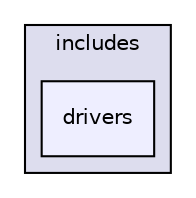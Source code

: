 digraph "source/includes/drivers" {
  compound=true
  node [ fontsize="10", fontname="Helvetica"];
  edge [ labelfontsize="10", labelfontname="Helvetica"];
  subgraph clusterdir_c9f89f587e7e777be723ee48a3df5844 {
    graph [ bgcolor="#ddddee", pencolor="black", label="includes" fontname="Helvetica", fontsize="10", URL="dir_c9f89f587e7e777be723ee48a3df5844.html"]
  dir_e8258040928548e6d9572742cb28f0cc [shape=box, label="drivers", style="filled", fillcolor="#eeeeff", pencolor="black", URL="dir_e8258040928548e6d9572742cb28f0cc.html"];
  }
}
